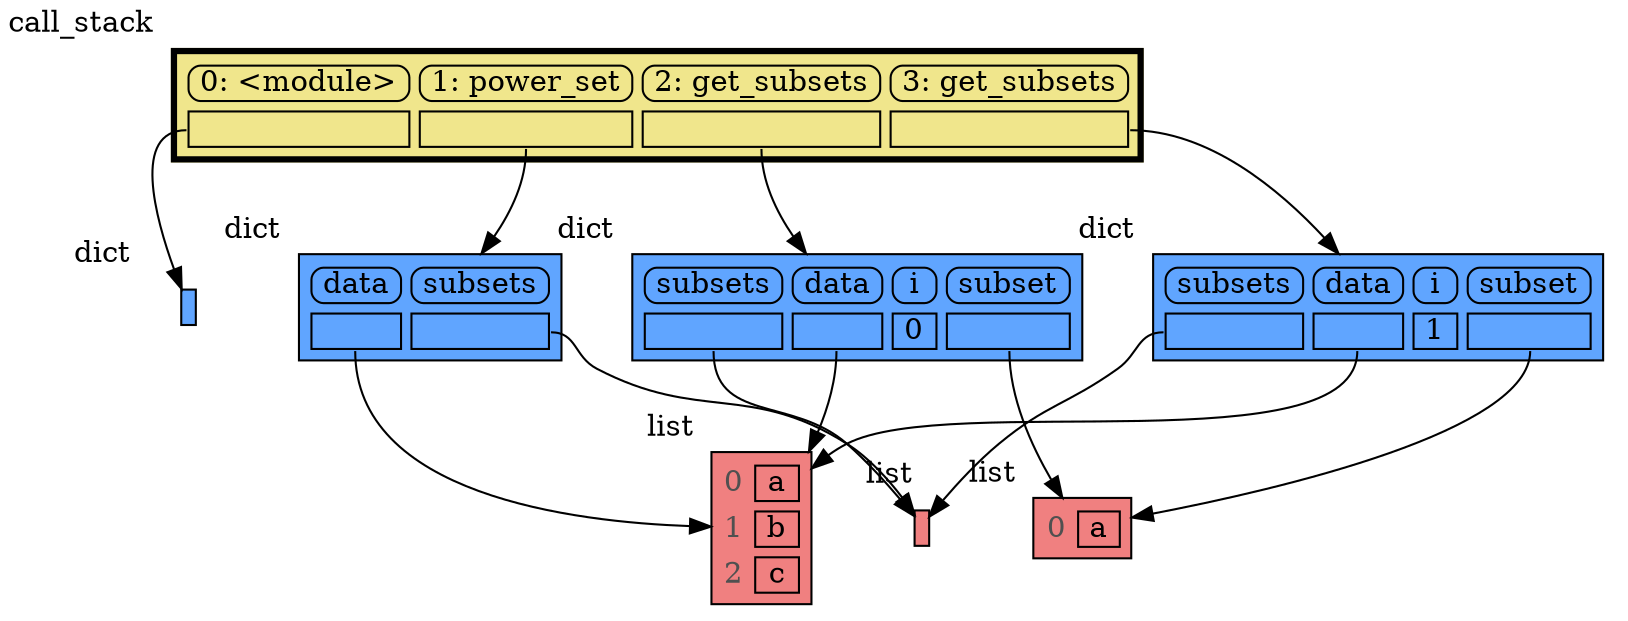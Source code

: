 digraph memory_graph {
	node [shape=plaintext]
	node129853447929216 [label=<
<TABLE BORDER="1" CELLBORDER="1" CELLSPACING="0" CELLPADDING="0" BGCOLOR="#60a5ff" PORT="table">
    <TR><TD BORDER="0"> </TD></TR>
</TABLE>
> xlabel=dict]
	node129853453685312 [label=<
<TABLE BORDER="1" CELLBORDER="1" CELLSPACING="5" CELLPADDING="0" BGCOLOR="lightcoral" PORT="table">
    <TR><TD BORDER="0"><font color="#505050">0</font></TD><TD BORDER="1"> a </TD></TR>
    <TR><TD BORDER="0"><font color="#505050">1</font></TD><TD BORDER="1"> b </TD></TR>
    <TR><TD BORDER="0"><font color="#505050">2</font></TD><TD BORDER="1"> c </TD></TR>
</TABLE>
> xlabel=list]
	node129853453683520 [label=<
<TABLE BORDER="1" CELLBORDER="1" CELLSPACING="0" CELLPADDING="0" BGCOLOR="lightcoral" PORT="table">
    <TR><TD BORDER="0"> </TD></TR>
</TABLE>
> xlabel=list]
	node129853449724608 [label=<
<TABLE BORDER="1" CELLBORDER="1" CELLSPACING="5" CELLPADDING="0" BGCOLOR="#60a5ff" PORT="table">
    <TR><TD BORDER="1" STYLE="ROUNDED"> data </TD><TD BORDER="1" STYLE="ROUNDED"> subsets </TD></TR>
    <TR><TD BORDER="1" PORT="ref0"> </TD><TD BORDER="1" PORT="ref1"> </TD></TR>
</TABLE>
> xlabel=dict]
	node129853449724608:ref0 -> node129853453685312:table [style=solid]
	node129853449724608:ref1 -> node129853453683520:table [style=solid]
	node129853449722048 [label=<
<TABLE BORDER="1" CELLBORDER="1" CELLSPACING="5" CELLPADDING="0" BGCOLOR="lightcoral" PORT="table">
    <TR><TD BORDER="0"><font color="#505050">0</font></TD><TD BORDER="1"> a </TD></TR>
</TABLE>
> xlabel=list]
	node129853449725248 [label=<
<TABLE BORDER="1" CELLBORDER="1" CELLSPACING="5" CELLPADDING="0" BGCOLOR="#60a5ff" PORT="table">
    <TR><TD BORDER="1" STYLE="ROUNDED"> subsets </TD><TD BORDER="1" STYLE="ROUNDED"> data </TD><TD BORDER="1" STYLE="ROUNDED"> i </TD><TD BORDER="1" STYLE="ROUNDED"> subset </TD></TR>
    <TR><TD BORDER="1" PORT="ref0"> </TD><TD BORDER="1" PORT="ref1"> </TD><TD BORDER="1"> 0 </TD><TD BORDER="1" PORT="ref2"> </TD></TR>
</TABLE>
> xlabel=dict]
	node129853449725248:ref0 -> node129853453683520:table [style=solid]
	node129853449725248:ref1 -> node129853453685312:table [style=solid]
	node129853449725248:ref2 -> node129853449722048:table [style=solid]
	node129853449723392 [label=<
<TABLE BORDER="1" CELLBORDER="1" CELLSPACING="5" CELLPADDING="0" BGCOLOR="#60a5ff" PORT="table">
    <TR><TD BORDER="1" STYLE="ROUNDED"> subsets </TD><TD BORDER="1" STYLE="ROUNDED"> data </TD><TD BORDER="1" STYLE="ROUNDED"> i </TD><TD BORDER="1" STYLE="ROUNDED"> subset </TD></TR>
    <TR><TD BORDER="1" PORT="ref0"> </TD><TD BORDER="1" PORT="ref1"> </TD><TD BORDER="1"> 1 </TD><TD BORDER="1" PORT="ref2"> </TD></TR>
</TABLE>
> xlabel=dict]
	node129853449723392:ref0 -> node129853453683520:table [style=solid]
	node129853449723392:ref1 -> node129853453685312:table [style=solid]
	node129853449723392:ref2 -> node129853449722048:table [style=solid]
	node129853449737696 [label=<
<TABLE BORDER="3" CELLBORDER="1" CELLSPACING="5" CELLPADDING="0" BGCOLOR="khaki" PORT="table">
    <TR><TD BORDER="1" STYLE="ROUNDED"> 0: &lt;module&gt; </TD><TD BORDER="1" STYLE="ROUNDED"> 1: power_set </TD><TD BORDER="1" STYLE="ROUNDED"> 2: get_subsets </TD><TD BORDER="1" STYLE="ROUNDED"> 3: get_subsets </TD></TR>
    <TR><TD BORDER="1" PORT="ref0"> </TD><TD BORDER="1" PORT="ref1"> </TD><TD BORDER="1" PORT="ref2"> </TD><TD BORDER="1" PORT="ref3"> </TD></TR>
</TABLE>
> xlabel=call_stack]
	node129853449737696:ref0 -> node129853447929216:table [style=solid]
	node129853449737696:ref1 -> node129853449724608:table [style=solid]
	node129853449737696:ref2 -> node129853449725248:table [style=solid]
	node129853449737696:ref3 -> node129853449723392:table [style=solid]
subgraph { rank=same; node129853447929216 -> node129853449724608 -> node129853449725248 -> node129853449723392[weight=10, style=invis]; }
subgraph { rank=same; node129853453685312 -> node129853453683520 -> node129853449722048[weight=10, style=invis]; }
}
